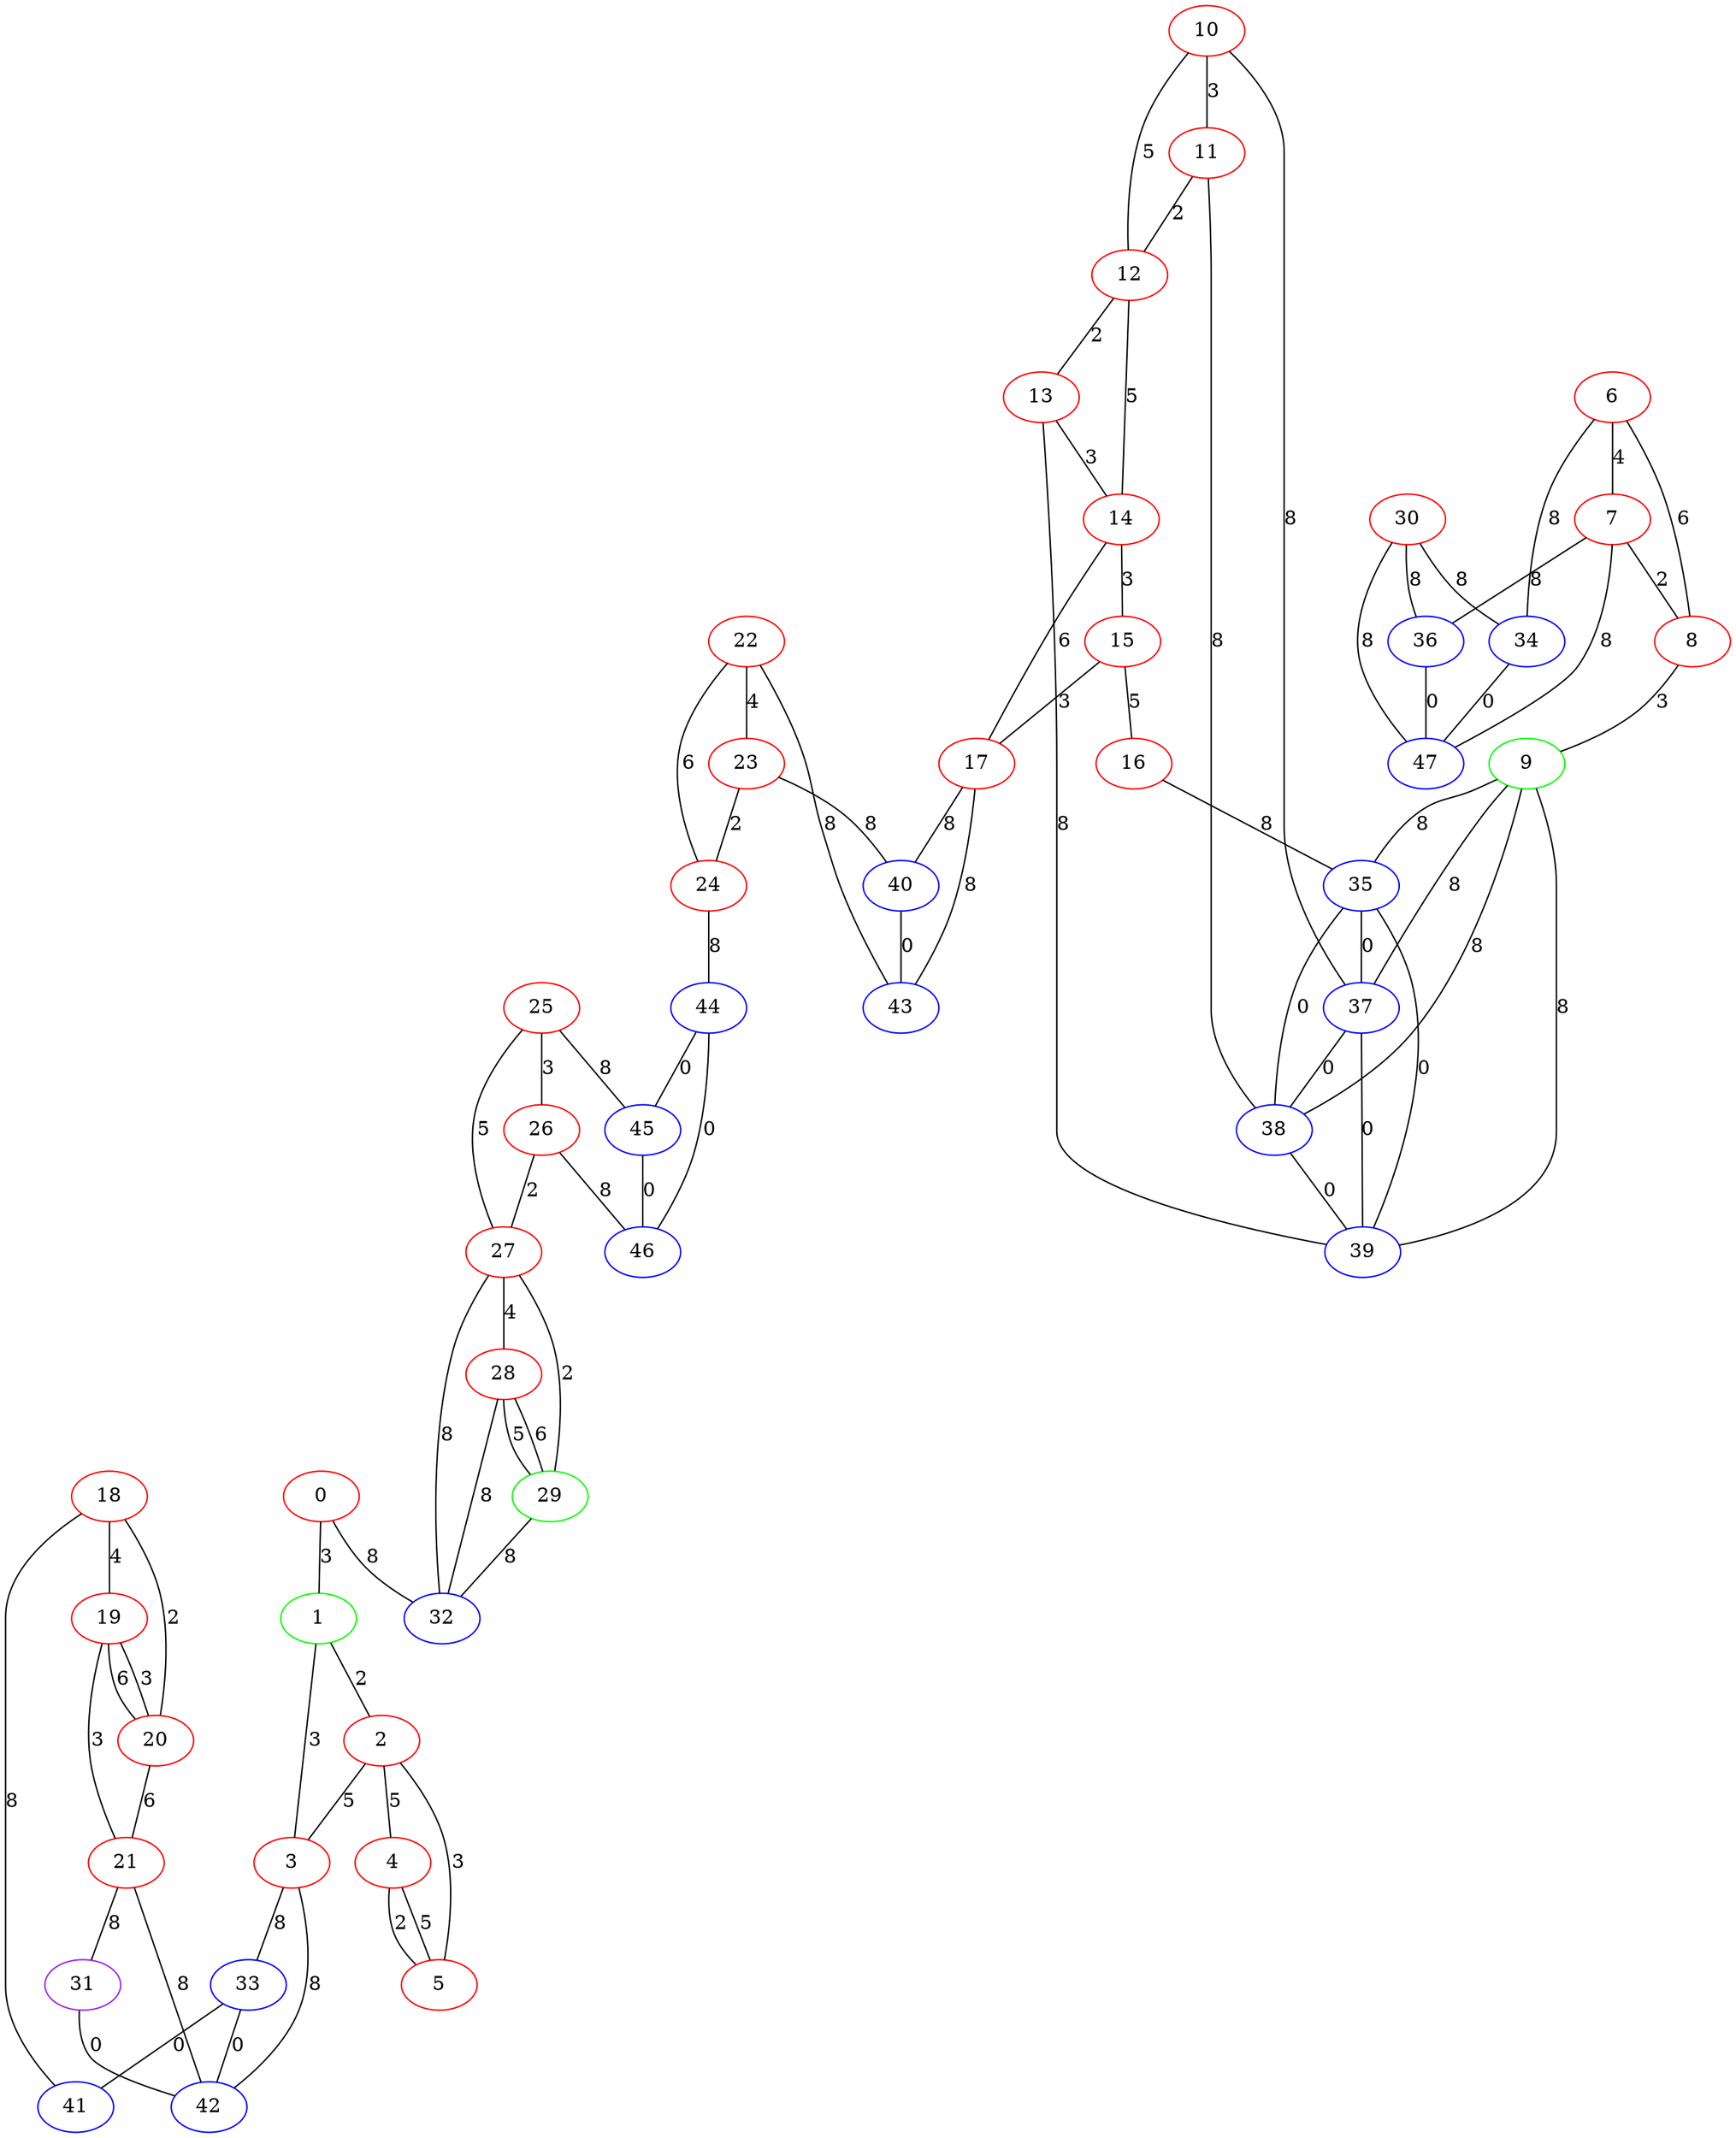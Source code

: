 graph "" {
0 [color=red, weight=1];
1 [color=green, weight=2];
2 [color=red, weight=1];
3 [color=red, weight=1];
4 [color=red, weight=1];
5 [color=red, weight=1];
6 [color=red, weight=1];
7 [color=red, weight=1];
8 [color=red, weight=1];
9 [color=green, weight=2];
10 [color=red, weight=1];
11 [color=red, weight=1];
12 [color=red, weight=1];
13 [color=red, weight=1];
14 [color=red, weight=1];
15 [color=red, weight=1];
16 [color=red, weight=1];
17 [color=red, weight=1];
18 [color=red, weight=1];
19 [color=red, weight=1];
20 [color=red, weight=1];
21 [color=red, weight=1];
22 [color=red, weight=1];
23 [color=red, weight=1];
24 [color=red, weight=1];
25 [color=red, weight=1];
26 [color=red, weight=1];
27 [color=red, weight=1];
28 [color=red, weight=1];
29 [color=green, weight=2];
30 [color=red, weight=1];
31 [color=purple, weight=4];
32 [color=blue, weight=3];
33 [color=blue, weight=3];
34 [color=blue, weight=3];
35 [color=blue, weight=3];
36 [color=blue, weight=3];
37 [color=blue, weight=3];
38 [color=blue, weight=3];
39 [color=blue, weight=3];
40 [color=blue, weight=3];
41 [color=blue, weight=3];
42 [color=blue, weight=3];
43 [color=blue, weight=3];
44 [color=blue, weight=3];
45 [color=blue, weight=3];
46 [color=blue, weight=3];
47 [color=blue, weight=3];
0 -- 32  [key=0, label=8];
0 -- 1  [key=0, label=3];
1 -- 2  [key=0, label=2];
1 -- 3  [key=0, label=3];
2 -- 3  [key=0, label=5];
2 -- 4  [key=0, label=5];
2 -- 5  [key=0, label=3];
3 -- 42  [key=0, label=8];
3 -- 33  [key=0, label=8];
4 -- 5  [key=0, label=5];
4 -- 5  [key=1, label=2];
6 -- 8  [key=0, label=6];
6 -- 34  [key=0, label=8];
6 -- 7  [key=0, label=4];
7 -- 8  [key=0, label=2];
7 -- 36  [key=0, label=8];
7 -- 47  [key=0, label=8];
8 -- 9  [key=0, label=3];
9 -- 35  [key=0, label=8];
9 -- 37  [key=0, label=8];
9 -- 38  [key=0, label=8];
9 -- 39  [key=0, label=8];
10 -- 11  [key=0, label=3];
10 -- 12  [key=0, label=5];
10 -- 37  [key=0, label=8];
11 -- 12  [key=0, label=2];
11 -- 38  [key=0, label=8];
12 -- 13  [key=0, label=2];
12 -- 14  [key=0, label=5];
13 -- 14  [key=0, label=3];
13 -- 39  [key=0, label=8];
14 -- 17  [key=0, label=6];
14 -- 15  [key=0, label=3];
15 -- 16  [key=0, label=5];
15 -- 17  [key=0, label=3];
16 -- 35  [key=0, label=8];
17 -- 40  [key=0, label=8];
17 -- 43  [key=0, label=8];
18 -- 41  [key=0, label=8];
18 -- 19  [key=0, label=4];
18 -- 20  [key=0, label=2];
19 -- 20  [key=0, label=3];
19 -- 20  [key=1, label=6];
19 -- 21  [key=0, label=3];
20 -- 21  [key=0, label=6];
21 -- 42  [key=0, label=8];
21 -- 31  [key=0, label=8];
22 -- 24  [key=0, label=6];
22 -- 43  [key=0, label=8];
22 -- 23  [key=0, label=4];
23 -- 24  [key=0, label=2];
23 -- 40  [key=0, label=8];
24 -- 44  [key=0, label=8];
25 -- 26  [key=0, label=3];
25 -- 27  [key=0, label=5];
25 -- 45  [key=0, label=8];
26 -- 27  [key=0, label=2];
26 -- 46  [key=0, label=8];
27 -- 32  [key=0, label=8];
27 -- 28  [key=0, label=4];
27 -- 29  [key=0, label=2];
28 -- 32  [key=0, label=8];
28 -- 29  [key=0, label=5];
28 -- 29  [key=1, label=6];
29 -- 32  [key=0, label=8];
30 -- 34  [key=0, label=8];
30 -- 36  [key=0, label=8];
30 -- 47  [key=0, label=8];
31 -- 42  [key=0, label=0];
33 -- 41  [key=0, label=0];
33 -- 42  [key=0, label=0];
34 -- 47  [key=0, label=0];
35 -- 37  [key=0, label=0];
35 -- 38  [key=0, label=0];
35 -- 39  [key=0, label=0];
36 -- 47  [key=0, label=0];
37 -- 38  [key=0, label=0];
37 -- 39  [key=0, label=0];
38 -- 39  [key=0, label=0];
40 -- 43  [key=0, label=0];
44 -- 45  [key=0, label=0];
44 -- 46  [key=0, label=0];
45 -- 46  [key=0, label=0];
}
